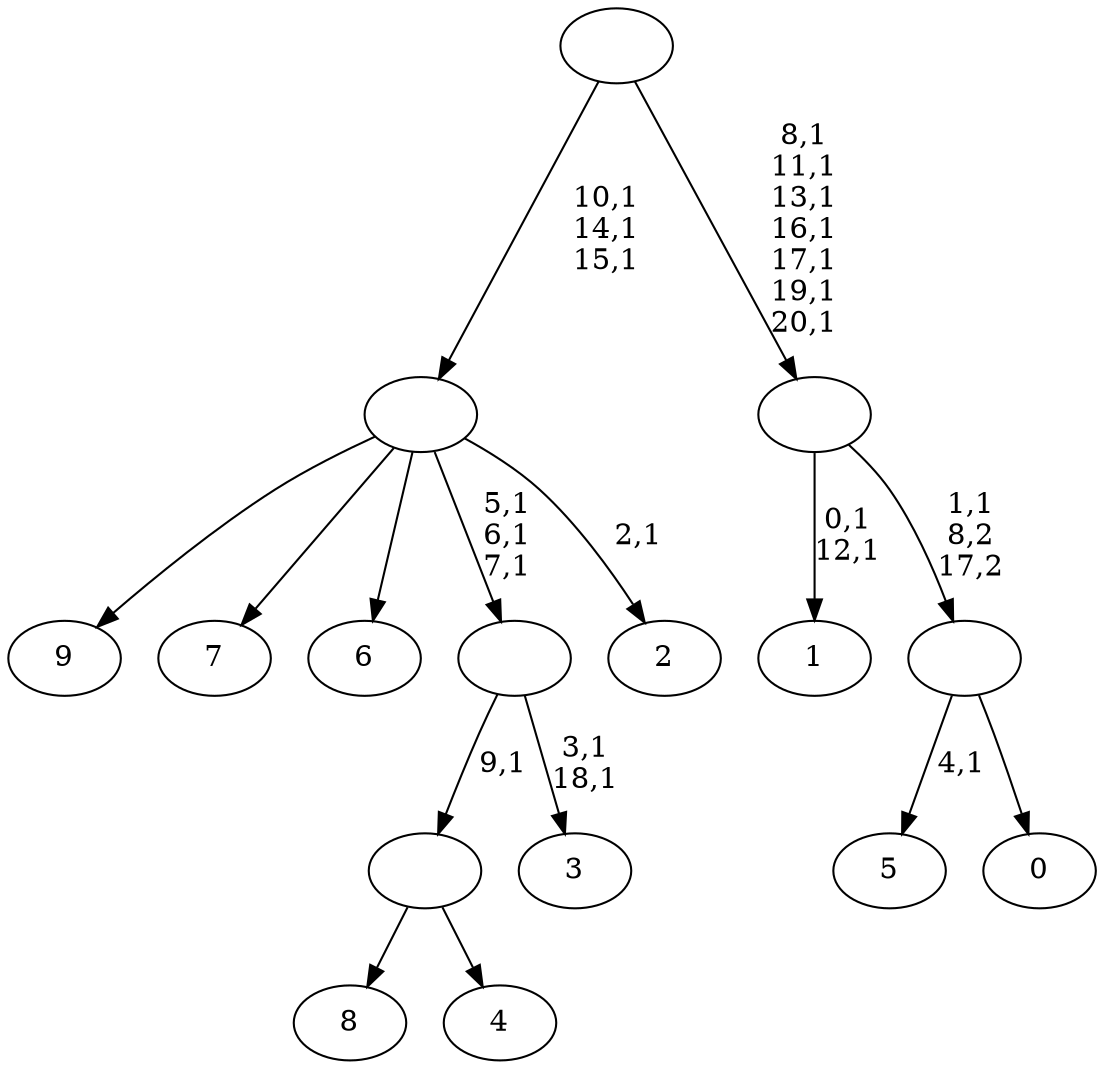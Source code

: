 digraph T {
	31 [label="9"]
	30 [label="8"]
	29 [label="7"]
	28 [label="6"]
	27 [label="5"]
	25 [label="4"]
	24 [label=""]
	23 [label="3"]
	20 [label=""]
	17 [label="2"]
	15 [label=""]
	12 [label="1"]
	9 [label="0"]
	8 [label=""]
	7 [label=""]
	0 [label=""]
	24 -> 30 [label=""]
	24 -> 25 [label=""]
	20 -> 23 [label="3,1\n18,1"]
	20 -> 24 [label="9,1"]
	15 -> 17 [label="2,1"]
	15 -> 20 [label="5,1\n6,1\n7,1"]
	15 -> 31 [label=""]
	15 -> 29 [label=""]
	15 -> 28 [label=""]
	8 -> 27 [label="4,1"]
	8 -> 9 [label=""]
	7 -> 12 [label="0,1\n12,1"]
	7 -> 8 [label="1,1\n8,2\n17,2"]
	0 -> 7 [label="8,1\n11,1\n13,1\n16,1\n17,1\n19,1\n20,1"]
	0 -> 15 [label="10,1\n14,1\n15,1"]
}
